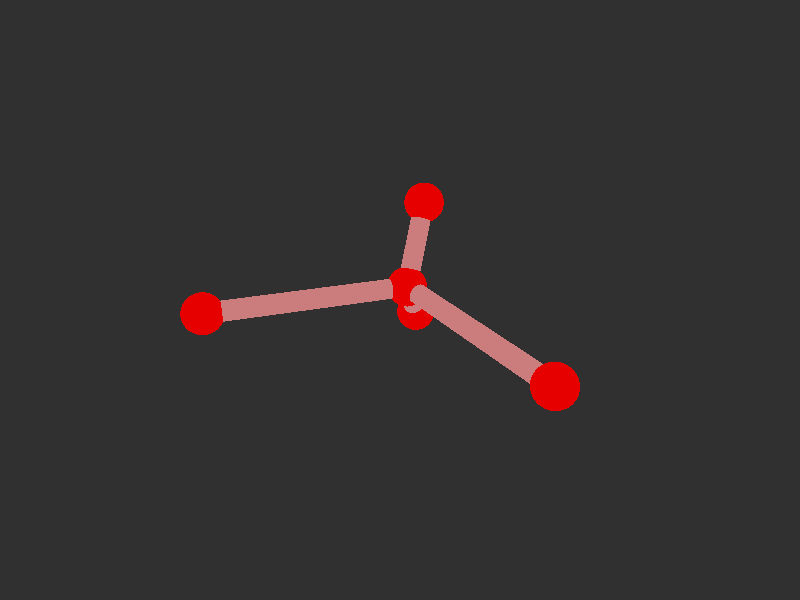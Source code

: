 #version 3.7; 
    global_settings { assumed_gamma 1.0 }
    

    camera {
    location  <20, 20, 20>
    right     x*image_width/image_height
    look_at   <0, 0, 0>
    angle 58
    }

    background { color rgb<1,1,1>*0.03 }


    light_source { <-20, 30, -25> color red 0.6 green 0.6 blue 0.6 }
    light_source { < 20, 30, -25> color red 0.6 green 0.6 blue 0.6 }
    
    #declare m = 1;
    union {

    union {
    sphere { m*<-1.4697289100555653,-0.3920740464760423,-0.9631076210211944>, 1 }        
    sphere {  m*<-0.010456063138976956,0.14523345278748995,8.91532936641333>, 1 }
    sphere {  m*<7.3448953748609975,0.05631317679313286,-5.664163923632028>, 1 }
    sphere {  m*<-3.967089608482663,2.9329028432383564,-2.243399093359275>, 1}
    sphere { m*<-2.829901433503232,-2.9802734785149507,-1.6335278409531777>, 1 }    

        pigment { color rgb<0.8,0,0>  }
    finish { ambient 0.1 diffuse 0.7 phong 1 }
    }    
    union {
    cylinder { m*<-0.010456063138976956,0.14523345278748995,8.91532936641333>, <-1.4697289100555653,-0.3920740464760423,-0.9631076210211944>, 0.5 }
    cylinder { m*<7.3448953748609975,0.05631317679313286,-5.664163923632028>, <-1.4697289100555653,-0.3920740464760423,-0.9631076210211944>, 0.5}
    cylinder { m*<-3.967089608482663,2.9329028432383564,-2.243399093359275>, <-1.4697289100555653,-0.3920740464760423,-0.9631076210211944>, 0.5 }
    cylinder {  m*<-2.829901433503232,-2.9802734785149507,-1.6335278409531777>, <-1.4697289100555653,-0.3920740464760423,-0.9631076210211944>, 0.5}

    pigment { color rgb<0.6,.2,.2>  }
    finish { ambient 0.1 diffuse 0.7 phong 1 }    
    }
    
    // rotate <0, 0, 0>
    }
    #version 3.7; 
    global_settings { assumed_gamma 1.0 }
    

    camera {
    location  <20, 20, 20>
    right     x*image_width/image_height
    look_at   <0, 0, 0>
    angle 58
    }

    background { color rgb<1,1,1>*0.03 }


    light_source { <-20, 30, -25> color red 0.6 green 0.6 blue 0.6 }
    light_source { < 20, 30, -25> color red 0.6 green 0.6 blue 0.6 }
    
    #declare m = 1;
    union {

    union {
    sphere { m*<-1.4697289100555653,-0.3920740464760423,-0.9631076210211944>, 1 }        
    sphere {  m*<-0.010456063138976956,0.14523345278748995,8.91532936641333>, 1 }
    sphere {  m*<7.3448953748609975,0.05631317679313286,-5.664163923632028>, 1 }
    sphere {  m*<-3.967089608482663,2.9329028432383564,-2.243399093359275>, 1}
    sphere { m*<-2.829901433503232,-2.9802734785149507,-1.6335278409531777>, 1 }    

        pigment { color rgb<0.8,0,0>  }
    finish { ambient 0.1 diffuse 0.7 phong 1 }
    }    
    union {
    cylinder { m*<-0.010456063138976956,0.14523345278748995,8.91532936641333>, <-1.4697289100555653,-0.3920740464760423,-0.9631076210211944>, 0.5 }
    cylinder { m*<7.3448953748609975,0.05631317679313286,-5.664163923632028>, <-1.4697289100555653,-0.3920740464760423,-0.9631076210211944>, 0.5}
    cylinder { m*<-3.967089608482663,2.9329028432383564,-2.243399093359275>, <-1.4697289100555653,-0.3920740464760423,-0.9631076210211944>, 0.5 }
    cylinder {  m*<-2.829901433503232,-2.9802734785149507,-1.6335278409531777>, <-1.4697289100555653,-0.3920740464760423,-0.9631076210211944>, 0.5}

    pigment { color rgb<0.6,.2,.2>  }
    finish { ambient 0.1 diffuse 0.7 phong 1 }    
    }
    
    // rotate <0, 0, 0>
    }
    